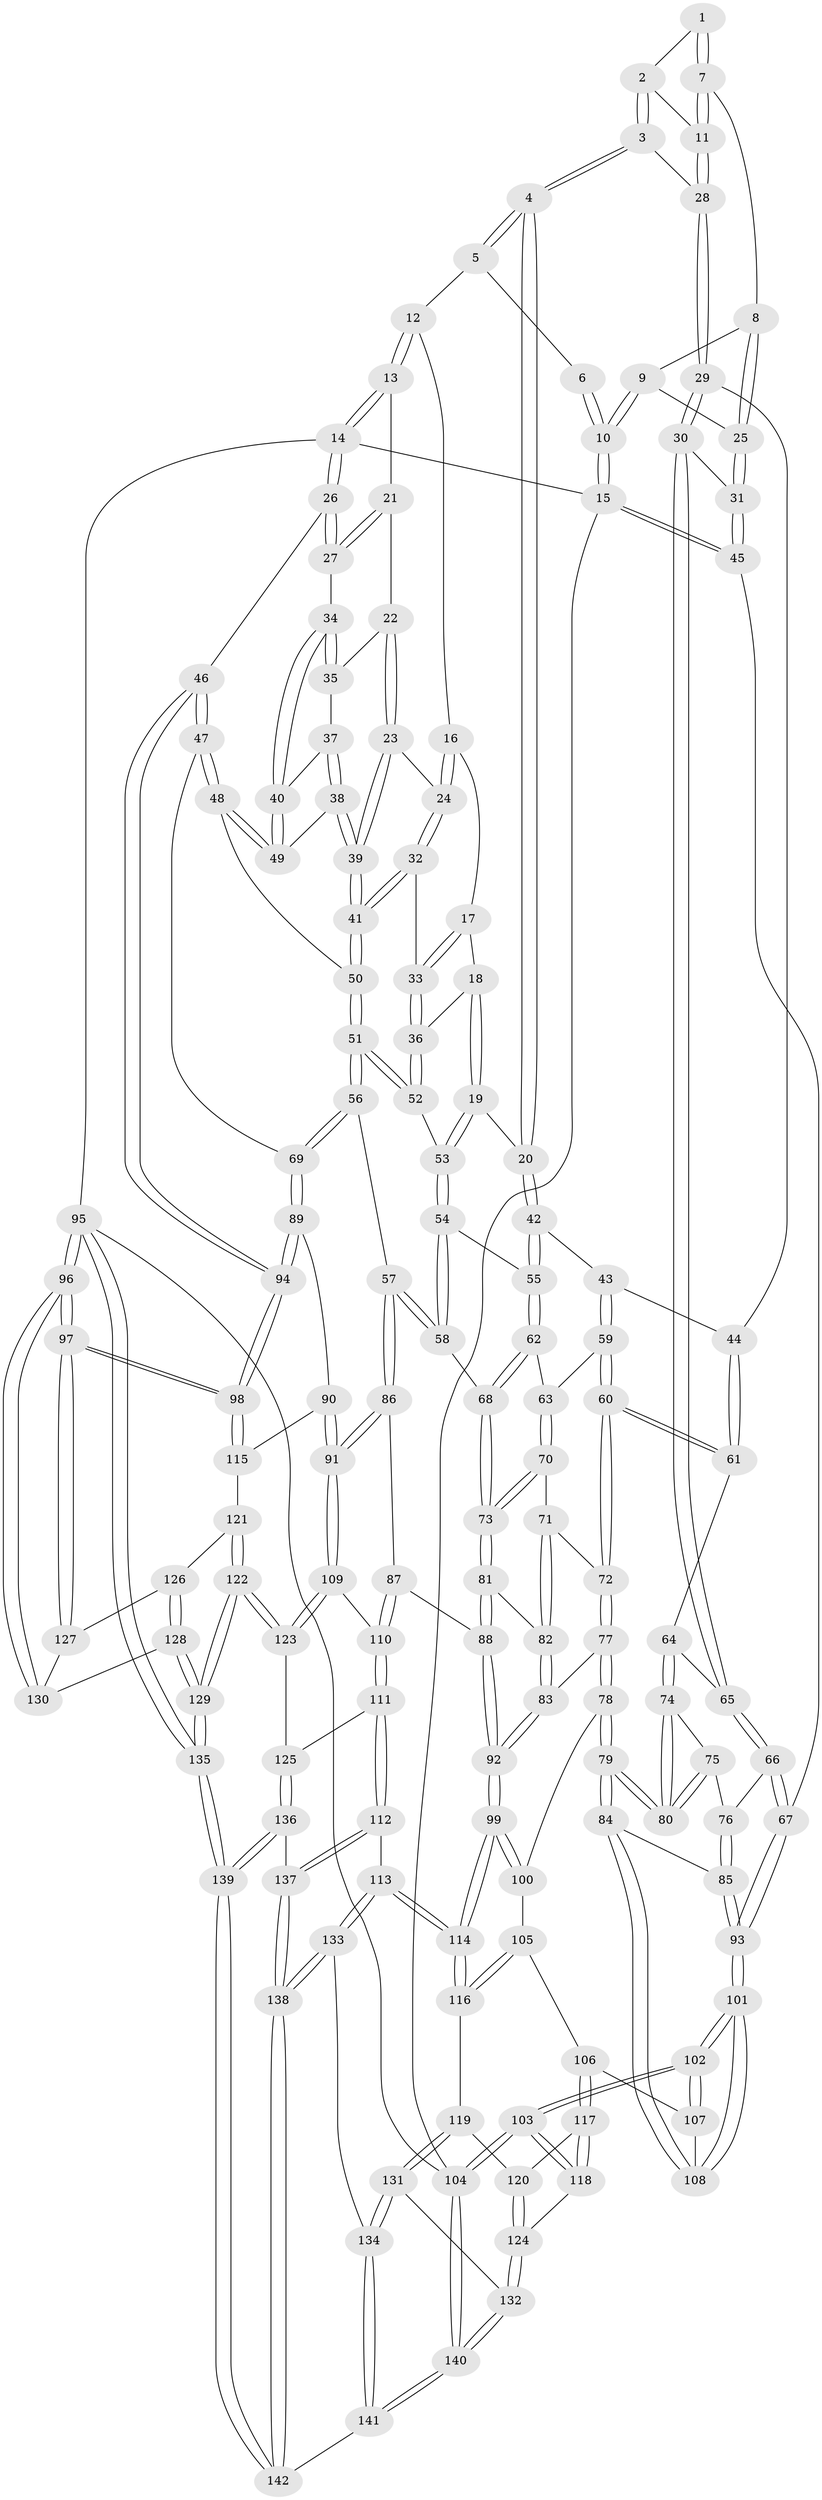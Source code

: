 // Generated by graph-tools (version 1.1) at 2025/38/03/09/25 02:38:26]
// undirected, 142 vertices, 352 edges
graph export_dot {
graph [start="1"]
  node [color=gray90,style=filled];
  1 [pos="+0.2059751564719666+0"];
  2 [pos="+0.2593133372050286+0.01634193917342616"];
  3 [pos="+0.36241112038016354+0.06265258207866817"];
  4 [pos="+0.4510951296775696+0.056651843476024685"];
  5 [pos="+0.484767653481493+0"];
  6 [pos="+0.18359683090086382+0"];
  7 [pos="+0.18934192664091182+0.059151578545630794"];
  8 [pos="+0.16885204339664694+0.061973294383822035"];
  9 [pos="+0.056560172399228906+0"];
  10 [pos="+0+0"];
  11 [pos="+0.21867029849905278+0.08717352636337403"];
  12 [pos="+0.7664573029756937+0"];
  13 [pos="+1+0"];
  14 [pos="+1+0"];
  15 [pos="+0+0"];
  16 [pos="+0.7497378386418314+0"];
  17 [pos="+0.6849155957139785+0.0879414648494685"];
  18 [pos="+0.6784570397488849+0.09118614189942649"];
  19 [pos="+0.5438341560488961+0.12215796483449166"];
  20 [pos="+0.453034028188053+0.06453869211834791"];
  21 [pos="+0.8950233096297084+0.06949513955946754"];
  22 [pos="+0.8845871988001742+0.0940314563698336"];
  23 [pos="+0.8631674245201976+0.10432643007272956"];
  24 [pos="+0.8037942851402992+0.1109229862075472"];
  25 [pos="+0.09947153634476301+0.12066028210619321"];
  26 [pos="+1+0"];
  27 [pos="+0.9923152517109991+0.13026396937555793"];
  28 [pos="+0.22511411347261037+0.0940728677199189"];
  29 [pos="+0.20707165962493324+0.21081065227686419"];
  30 [pos="+0.2062088519100074+0.21147360714466712"];
  31 [pos="+0.09285470264151581+0.13775733420105304"];
  32 [pos="+0.7781518273068102+0.15814168415956173"];
  33 [pos="+0.7532925657832299+0.15351599971411817"];
  34 [pos="+0.9884614061314688+0.13285866937538887"];
  35 [pos="+0.8927160121946974+0.10380300471675376"];
  36 [pos="+0.6787575464845023+0.1918030461250523"];
  37 [pos="+0.9062981199033832+0.1388728328664396"];
  38 [pos="+0.9109450288186093+0.19653134751129586"];
  39 [pos="+0.8727444249156143+0.2098479266924536"];
  40 [pos="+0.9882150111790875+0.13313384663072816"];
  41 [pos="+0.8170144992060585+0.24738858784035303"];
  42 [pos="+0.414373200724549+0.15153980723656632"];
  43 [pos="+0.3706547188146365+0.19996855728062196"];
  44 [pos="+0.36252922377158453+0.20286442961420095"];
  45 [pos="+0+0.2504538175412622"];
  46 [pos="+1+0.32582006629029747"];
  47 [pos="+1+0.32609378825274377"];
  48 [pos="+0.9883592018940346+0.2599811078846305"];
  49 [pos="+0.9417476179747888+0.1997930340766926"];
  50 [pos="+0.8086277902855191+0.2841003537700369"];
  51 [pos="+0.7908840024276413+0.32907237355356483"];
  52 [pos="+0.6566293622822267+0.21328019207579088"];
  53 [pos="+0.601712951891603+0.21125014963110966"];
  54 [pos="+0.5951482644212075+0.23663341290910933"];
  55 [pos="+0.493569740752257+0.2871266681761572"];
  56 [pos="+0.7900199326489517+0.3654743228580689"];
  57 [pos="+0.6189613298862006+0.3900719719594616"];
  58 [pos="+0.6144949231152808+0.3885430148828713"];
  59 [pos="+0.39985536562927554+0.3391138528315921"];
  60 [pos="+0.28892428972240863+0.38436774566813314"];
  61 [pos="+0.2683444389025633+0.36970307460301893"];
  62 [pos="+0.488955021202124+0.3406918805118874"];
  63 [pos="+0.4315029866816966+0.3567454507881157"];
  64 [pos="+0.2268930800857103+0.3577427613299478"];
  65 [pos="+0.17892815782980015+0.28355517420652804"];
  66 [pos="+0+0.3265659650386705"];
  67 [pos="+0+0.31405541533608683"];
  68 [pos="+0.5849904082193333+0.39434170611206315"];
  69 [pos="+0.8402643556851929+0.4249464890434339"];
  70 [pos="+0.4283509381950254+0.4027316878552738"];
  71 [pos="+0.4171666756908822+0.4263570805788908"];
  72 [pos="+0.2970183403768318+0.40676481590220226"];
  73 [pos="+0.5270225112700361+0.4613263494751801"];
  74 [pos="+0.17754775378093904+0.4223136490015916"];
  75 [pos="+0.06422426777385301+0.41393912725261833"];
  76 [pos="+0.05283475052928338+0.41048404217951795"];
  77 [pos="+0.3124989214439139+0.5084651209806013"];
  78 [pos="+0.2892852432533185+0.548346417861992"];
  79 [pos="+0.18234830922354472+0.558034617083131"];
  80 [pos="+0.181538438990007+0.5536002938900033"];
  81 [pos="+0.5204436882719271+0.4750521328778794"];
  82 [pos="+0.41271746724534686+0.4769780278776594"];
  83 [pos="+0.4018091352649695+0.4898326361140331"];
  84 [pos="+0.15203851120217354+0.5853816467426164"];
  85 [pos="+0.11035887634679319+0.566683973965215"];
  86 [pos="+0.6546385011016387+0.5977338428090695"];
  87 [pos="+0.6134239347336263+0.6112790482244306"];
  88 [pos="+0.5284987696820056+0.6115471160334811"];
  89 [pos="+0.8452885591525506+0.49306105059855193"];
  90 [pos="+0.8040684090669644+0.58720778895816"];
  91 [pos="+0.7480053555298745+0.6118617215448595"];
  92 [pos="+0.4953243375502636+0.631062840325405"];
  93 [pos="+0+0.5037705480227923"];
  94 [pos="+1+0.6060564440681474"];
  95 [pos="+1+1"];
  96 [pos="+1+1"];
  97 [pos="+1+0.7428262245866566"];
  98 [pos="+1+0.7382989125279578"];
  99 [pos="+0.4229343233483369+0.7115333271399878"];
  100 [pos="+0.2981955963314896+0.5617560736727903"];
  101 [pos="+0+0.667415865454275"];
  102 [pos="+0+0.7869152848028433"];
  103 [pos="+0+0.9381187460483662"];
  104 [pos="+0+1"];
  105 [pos="+0.2426075977887849+0.696470048274084"];
  106 [pos="+0.14852035503388575+0.6453775486170552"];
  107 [pos="+0.14631977220954445+0.627265856260791"];
  108 [pos="+0.1462225392294749+0.6218611406060691"];
  109 [pos="+0.7361203357811499+0.6828410911202049"];
  110 [pos="+0.6224820600787715+0.7720571956374919"];
  111 [pos="+0.6105698451734649+0.8069635601880814"];
  112 [pos="+0.48191433675205664+0.8107716394097044"];
  113 [pos="+0.4794526240164562+0.8092591849528902"];
  114 [pos="+0.4227320767935426+0.7125382354732931"];
  115 [pos="+0.8456638523816977+0.6333417226219092"];
  116 [pos="+0.31142099429098463+0.7570431861161959"];
  117 [pos="+0.12572578672900744+0.7095956161900698"];
  118 [pos="+0+0.8224991896537615"];
  119 [pos="+0.3092247483216323+0.7594918820912103"];
  120 [pos="+0.1929314429456363+0.7716408653911887"];
  121 [pos="+0.8760783273970438+0.771844925241034"];
  122 [pos="+0.7689753760591712+0.8557363447315222"];
  123 [pos="+0.7541249082077498+0.8465124351159918"];
  124 [pos="+0.164984741796229+0.856177994751339"];
  125 [pos="+0.6675998097589614+0.8451979789152709"];
  126 [pos="+0.9097588840539312+0.7821381858142421"];
  127 [pos="+0.9667772534512425+0.7794953382602866"];
  128 [pos="+0.9128563841692307+0.8665766067985964"];
  129 [pos="+0.8164761420722603+0.9700792505659331"];
  130 [pos="+0.9347254865270959+0.8696434790496786"];
  131 [pos="+0.2631943057895555+0.8908707206798387"];
  132 [pos="+0.21232238305508647+0.8972051669529391"];
  133 [pos="+0.3940111580843097+0.9062710329419537"];
  134 [pos="+0.33040515889329947+0.9530711178985932"];
  135 [pos="+0.8747608269771903+1"];
  136 [pos="+0.628796774001496+0.930484787200554"];
  137 [pos="+0.521040205909253+0.925796917956582"];
  138 [pos="+0.5070304521487241+1"];
  139 [pos="+0.7100963449664944+1"];
  140 [pos="+0+1"];
  141 [pos="+0.3557472124736763+1"];
  142 [pos="+0.506685239490123+1"];
  1 -- 2;
  1 -- 7;
  1 -- 7;
  2 -- 3;
  2 -- 3;
  2 -- 11;
  3 -- 4;
  3 -- 4;
  3 -- 28;
  4 -- 5;
  4 -- 5;
  4 -- 20;
  4 -- 20;
  5 -- 6;
  5 -- 12;
  6 -- 10;
  6 -- 10;
  7 -- 8;
  7 -- 11;
  7 -- 11;
  8 -- 9;
  8 -- 25;
  8 -- 25;
  9 -- 10;
  9 -- 10;
  9 -- 25;
  10 -- 15;
  10 -- 15;
  11 -- 28;
  11 -- 28;
  12 -- 13;
  12 -- 13;
  12 -- 16;
  13 -- 14;
  13 -- 14;
  13 -- 21;
  14 -- 15;
  14 -- 26;
  14 -- 26;
  14 -- 95;
  15 -- 45;
  15 -- 45;
  15 -- 104;
  16 -- 17;
  16 -- 24;
  16 -- 24;
  17 -- 18;
  17 -- 33;
  17 -- 33;
  18 -- 19;
  18 -- 19;
  18 -- 36;
  19 -- 20;
  19 -- 53;
  19 -- 53;
  20 -- 42;
  20 -- 42;
  21 -- 22;
  21 -- 27;
  21 -- 27;
  22 -- 23;
  22 -- 23;
  22 -- 35;
  23 -- 24;
  23 -- 39;
  23 -- 39;
  24 -- 32;
  24 -- 32;
  25 -- 31;
  25 -- 31;
  26 -- 27;
  26 -- 27;
  26 -- 46;
  27 -- 34;
  28 -- 29;
  28 -- 29;
  29 -- 30;
  29 -- 30;
  29 -- 44;
  30 -- 31;
  30 -- 65;
  30 -- 65;
  31 -- 45;
  31 -- 45;
  32 -- 33;
  32 -- 41;
  32 -- 41;
  33 -- 36;
  33 -- 36;
  34 -- 35;
  34 -- 35;
  34 -- 40;
  34 -- 40;
  35 -- 37;
  36 -- 52;
  36 -- 52;
  37 -- 38;
  37 -- 38;
  37 -- 40;
  38 -- 39;
  38 -- 39;
  38 -- 49;
  39 -- 41;
  39 -- 41;
  40 -- 49;
  40 -- 49;
  41 -- 50;
  41 -- 50;
  42 -- 43;
  42 -- 55;
  42 -- 55;
  43 -- 44;
  43 -- 59;
  43 -- 59;
  44 -- 61;
  44 -- 61;
  45 -- 67;
  46 -- 47;
  46 -- 47;
  46 -- 94;
  46 -- 94;
  47 -- 48;
  47 -- 48;
  47 -- 69;
  48 -- 49;
  48 -- 49;
  48 -- 50;
  50 -- 51;
  50 -- 51;
  51 -- 52;
  51 -- 52;
  51 -- 56;
  51 -- 56;
  52 -- 53;
  53 -- 54;
  53 -- 54;
  54 -- 55;
  54 -- 58;
  54 -- 58;
  55 -- 62;
  55 -- 62;
  56 -- 57;
  56 -- 69;
  56 -- 69;
  57 -- 58;
  57 -- 58;
  57 -- 86;
  57 -- 86;
  58 -- 68;
  59 -- 60;
  59 -- 60;
  59 -- 63;
  60 -- 61;
  60 -- 61;
  60 -- 72;
  60 -- 72;
  61 -- 64;
  62 -- 63;
  62 -- 68;
  62 -- 68;
  63 -- 70;
  63 -- 70;
  64 -- 65;
  64 -- 74;
  64 -- 74;
  65 -- 66;
  65 -- 66;
  66 -- 67;
  66 -- 67;
  66 -- 76;
  67 -- 93;
  67 -- 93;
  68 -- 73;
  68 -- 73;
  69 -- 89;
  69 -- 89;
  70 -- 71;
  70 -- 73;
  70 -- 73;
  71 -- 72;
  71 -- 82;
  71 -- 82;
  72 -- 77;
  72 -- 77;
  73 -- 81;
  73 -- 81;
  74 -- 75;
  74 -- 80;
  74 -- 80;
  75 -- 76;
  75 -- 80;
  75 -- 80;
  76 -- 85;
  76 -- 85;
  77 -- 78;
  77 -- 78;
  77 -- 83;
  78 -- 79;
  78 -- 79;
  78 -- 100;
  79 -- 80;
  79 -- 80;
  79 -- 84;
  79 -- 84;
  81 -- 82;
  81 -- 88;
  81 -- 88;
  82 -- 83;
  82 -- 83;
  83 -- 92;
  83 -- 92;
  84 -- 85;
  84 -- 108;
  84 -- 108;
  85 -- 93;
  85 -- 93;
  86 -- 87;
  86 -- 91;
  86 -- 91;
  87 -- 88;
  87 -- 110;
  87 -- 110;
  88 -- 92;
  88 -- 92;
  89 -- 90;
  89 -- 94;
  89 -- 94;
  90 -- 91;
  90 -- 91;
  90 -- 115;
  91 -- 109;
  91 -- 109;
  92 -- 99;
  92 -- 99;
  93 -- 101;
  93 -- 101;
  94 -- 98;
  94 -- 98;
  95 -- 96;
  95 -- 96;
  95 -- 135;
  95 -- 135;
  95 -- 104;
  96 -- 97;
  96 -- 97;
  96 -- 130;
  96 -- 130;
  97 -- 98;
  97 -- 98;
  97 -- 127;
  97 -- 127;
  98 -- 115;
  98 -- 115;
  99 -- 100;
  99 -- 100;
  99 -- 114;
  99 -- 114;
  100 -- 105;
  101 -- 102;
  101 -- 102;
  101 -- 108;
  101 -- 108;
  102 -- 103;
  102 -- 103;
  102 -- 107;
  102 -- 107;
  103 -- 104;
  103 -- 104;
  103 -- 118;
  103 -- 118;
  104 -- 140;
  104 -- 140;
  105 -- 106;
  105 -- 116;
  105 -- 116;
  106 -- 107;
  106 -- 117;
  106 -- 117;
  107 -- 108;
  109 -- 110;
  109 -- 123;
  109 -- 123;
  110 -- 111;
  110 -- 111;
  111 -- 112;
  111 -- 112;
  111 -- 125;
  112 -- 113;
  112 -- 137;
  112 -- 137;
  113 -- 114;
  113 -- 114;
  113 -- 133;
  113 -- 133;
  114 -- 116;
  114 -- 116;
  115 -- 121;
  116 -- 119;
  117 -- 118;
  117 -- 118;
  117 -- 120;
  118 -- 124;
  119 -- 120;
  119 -- 131;
  119 -- 131;
  120 -- 124;
  120 -- 124;
  121 -- 122;
  121 -- 122;
  121 -- 126;
  122 -- 123;
  122 -- 123;
  122 -- 129;
  122 -- 129;
  123 -- 125;
  124 -- 132;
  124 -- 132;
  125 -- 136;
  125 -- 136;
  126 -- 127;
  126 -- 128;
  126 -- 128;
  127 -- 130;
  128 -- 129;
  128 -- 129;
  128 -- 130;
  129 -- 135;
  129 -- 135;
  131 -- 132;
  131 -- 134;
  131 -- 134;
  132 -- 140;
  132 -- 140;
  133 -- 134;
  133 -- 138;
  133 -- 138;
  134 -- 141;
  134 -- 141;
  135 -- 139;
  135 -- 139;
  136 -- 137;
  136 -- 139;
  136 -- 139;
  137 -- 138;
  137 -- 138;
  138 -- 142;
  138 -- 142;
  139 -- 142;
  139 -- 142;
  140 -- 141;
  140 -- 141;
  141 -- 142;
}
